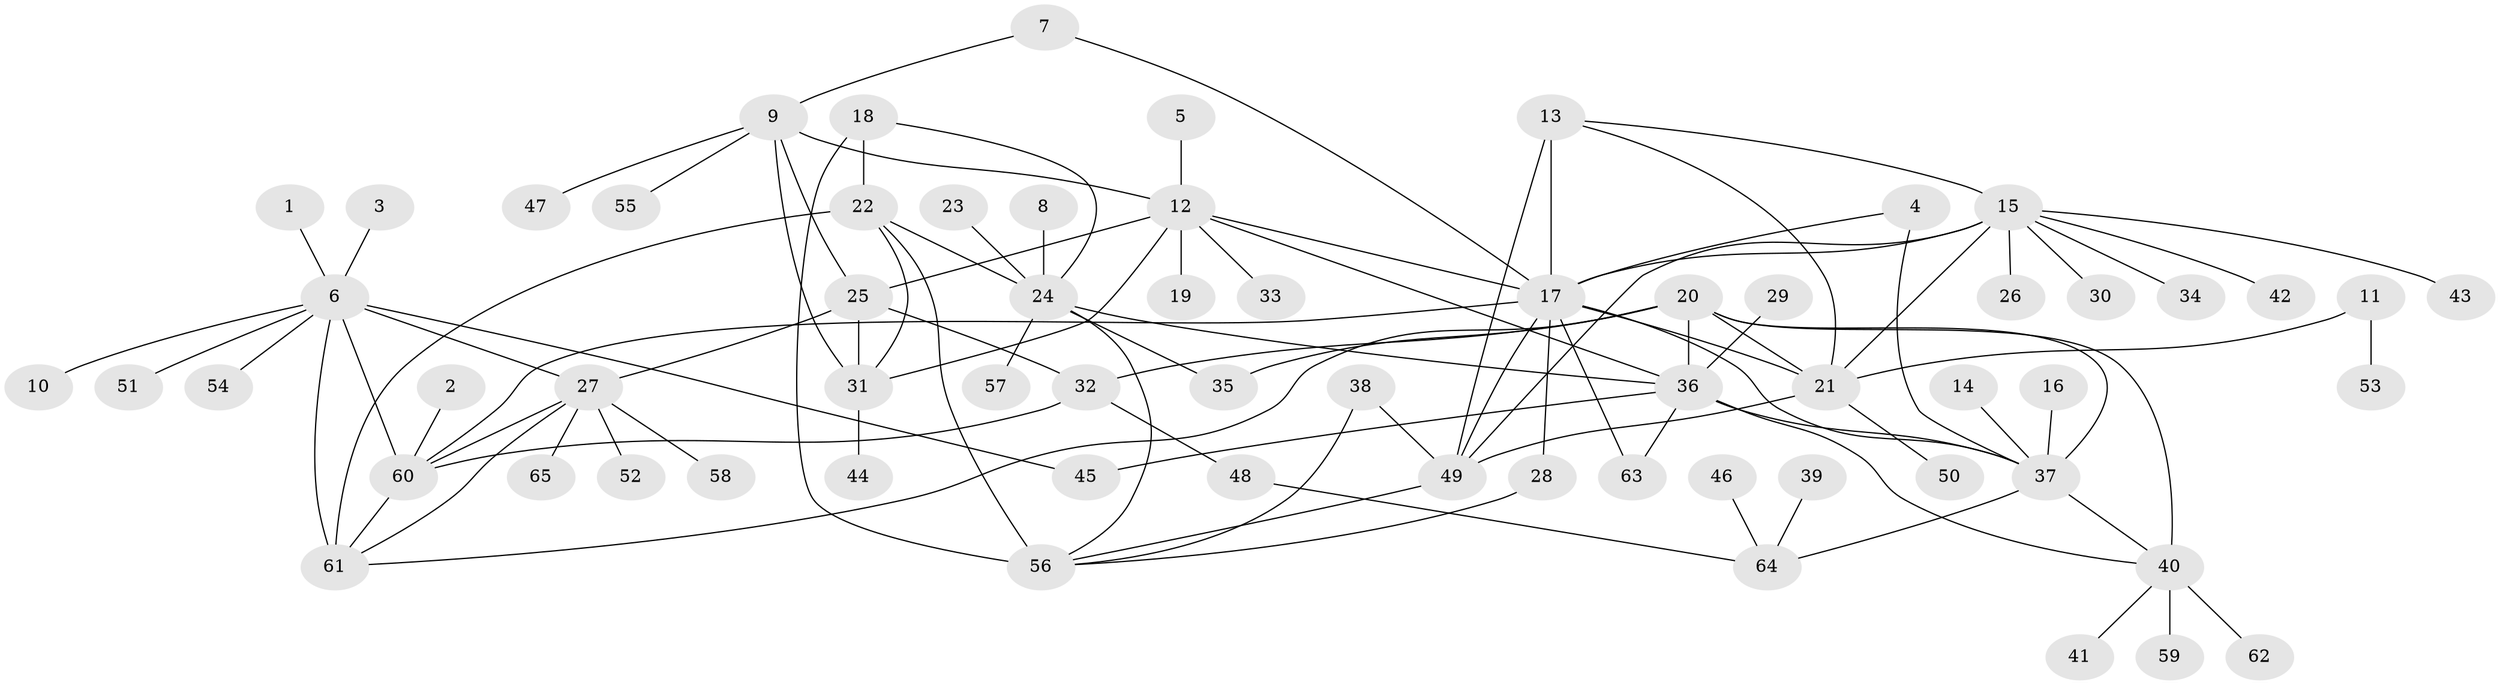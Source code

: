 // original degree distribution, {11: 0.007874015748031496, 10: 0.031496062992125984, 7: 0.023622047244094488, 6: 0.03937007874015748, 9: 0.06299212598425197, 12: 0.03937007874015748, 8: 0.007874015748031496, 5: 0.03937007874015748, 2: 0.14960629921259844, 1: 0.5826771653543307, 3: 0.007874015748031496, 4: 0.007874015748031496}
// Generated by graph-tools (version 1.1) at 2025/02/03/09/25 03:02:38]
// undirected, 65 vertices, 99 edges
graph export_dot {
graph [start="1"]
  node [color=gray90,style=filled];
  1;
  2;
  3;
  4;
  5;
  6;
  7;
  8;
  9;
  10;
  11;
  12;
  13;
  14;
  15;
  16;
  17;
  18;
  19;
  20;
  21;
  22;
  23;
  24;
  25;
  26;
  27;
  28;
  29;
  30;
  31;
  32;
  33;
  34;
  35;
  36;
  37;
  38;
  39;
  40;
  41;
  42;
  43;
  44;
  45;
  46;
  47;
  48;
  49;
  50;
  51;
  52;
  53;
  54;
  55;
  56;
  57;
  58;
  59;
  60;
  61;
  62;
  63;
  64;
  65;
  1 -- 6 [weight=1.0];
  2 -- 60 [weight=1.0];
  3 -- 6 [weight=1.0];
  4 -- 17 [weight=1.0];
  4 -- 37 [weight=1.0];
  5 -- 12 [weight=1.0];
  6 -- 10 [weight=1.0];
  6 -- 27 [weight=3.0];
  6 -- 45 [weight=1.0];
  6 -- 51 [weight=1.0];
  6 -- 54 [weight=1.0];
  6 -- 60 [weight=3.0];
  6 -- 61 [weight=3.0];
  7 -- 9 [weight=1.0];
  7 -- 17 [weight=1.0];
  8 -- 24 [weight=1.0];
  9 -- 12 [weight=4.0];
  9 -- 25 [weight=2.0];
  9 -- 31 [weight=2.0];
  9 -- 47 [weight=1.0];
  9 -- 55 [weight=1.0];
  11 -- 21 [weight=1.0];
  11 -- 53 [weight=1.0];
  12 -- 17 [weight=1.0];
  12 -- 19 [weight=1.0];
  12 -- 25 [weight=2.0];
  12 -- 31 [weight=2.0];
  12 -- 33 [weight=1.0];
  12 -- 36 [weight=1.0];
  13 -- 15 [weight=1.0];
  13 -- 17 [weight=2.0];
  13 -- 21 [weight=1.0];
  13 -- 49 [weight=1.0];
  14 -- 37 [weight=1.0];
  15 -- 17 [weight=2.0];
  15 -- 21 [weight=1.0];
  15 -- 26 [weight=1.0];
  15 -- 30 [weight=1.0];
  15 -- 34 [weight=1.0];
  15 -- 42 [weight=1.0];
  15 -- 43 [weight=1.0];
  15 -- 49 [weight=1.0];
  16 -- 37 [weight=1.0];
  17 -- 21 [weight=2.0];
  17 -- 28 [weight=1.0];
  17 -- 37 [weight=1.0];
  17 -- 49 [weight=2.0];
  17 -- 60 [weight=1.0];
  17 -- 63 [weight=1.0];
  18 -- 22 [weight=4.0];
  18 -- 24 [weight=2.0];
  18 -- 56 [weight=2.0];
  20 -- 21 [weight=1.0];
  20 -- 32 [weight=1.0];
  20 -- 35 [weight=1.0];
  20 -- 36 [weight=3.0];
  20 -- 37 [weight=3.0];
  20 -- 40 [weight=3.0];
  20 -- 61 [weight=1.0];
  21 -- 49 [weight=1.0];
  21 -- 50 [weight=1.0];
  22 -- 24 [weight=2.0];
  22 -- 31 [weight=1.0];
  22 -- 56 [weight=2.0];
  22 -- 61 [weight=1.0];
  23 -- 24 [weight=1.0];
  24 -- 35 [weight=1.0];
  24 -- 36 [weight=1.0];
  24 -- 56 [weight=1.0];
  24 -- 57 [weight=1.0];
  25 -- 27 [weight=1.0];
  25 -- 31 [weight=1.0];
  25 -- 32 [weight=1.0];
  27 -- 52 [weight=1.0];
  27 -- 58 [weight=1.0];
  27 -- 60 [weight=1.0];
  27 -- 61 [weight=1.0];
  27 -- 65 [weight=1.0];
  28 -- 56 [weight=1.0];
  29 -- 36 [weight=1.0];
  31 -- 44 [weight=1.0];
  32 -- 48 [weight=1.0];
  32 -- 60 [weight=1.0];
  36 -- 37 [weight=1.0];
  36 -- 40 [weight=1.0];
  36 -- 45 [weight=1.0];
  36 -- 63 [weight=1.0];
  37 -- 40 [weight=1.0];
  37 -- 64 [weight=1.0];
  38 -- 49 [weight=1.0];
  38 -- 56 [weight=1.0];
  39 -- 64 [weight=1.0];
  40 -- 41 [weight=1.0];
  40 -- 59 [weight=1.0];
  40 -- 62 [weight=1.0];
  46 -- 64 [weight=1.0];
  48 -- 64 [weight=1.0];
  49 -- 56 [weight=1.0];
  60 -- 61 [weight=1.0];
}

